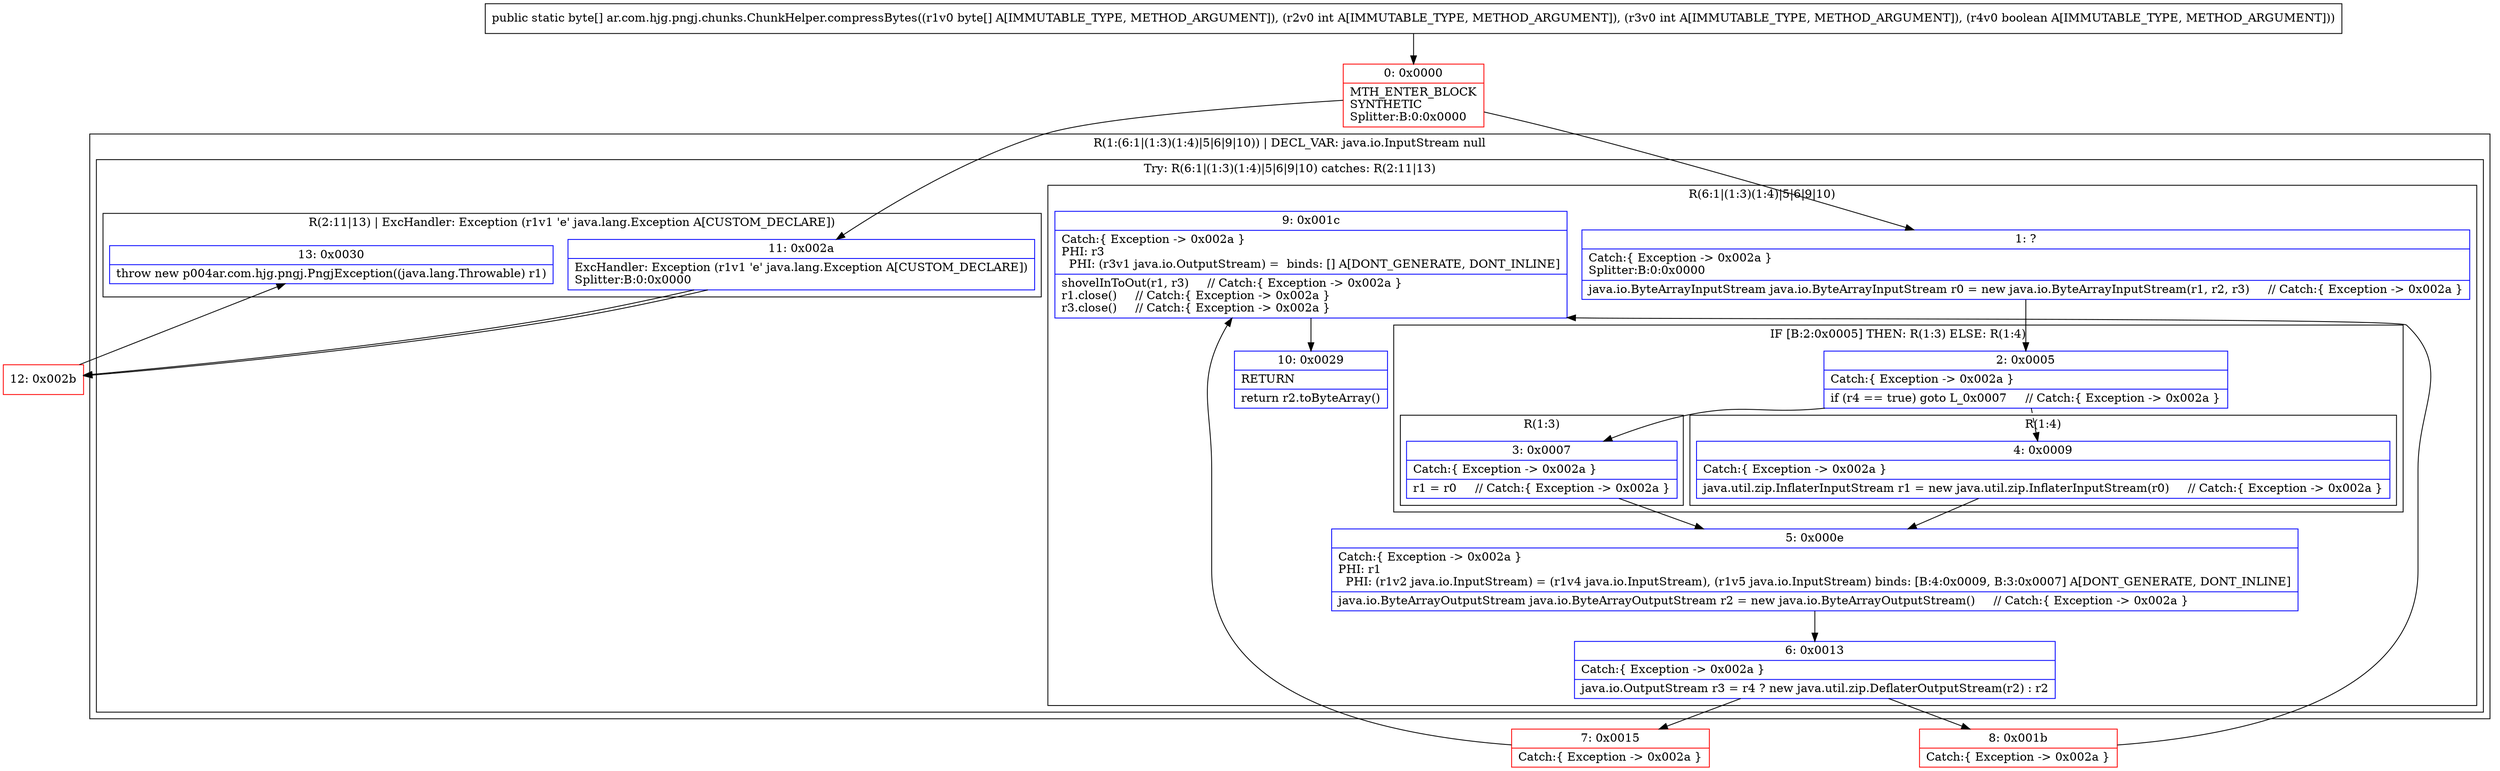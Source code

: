 digraph "CFG forar.com.hjg.pngj.chunks.ChunkHelper.compressBytes([BIIZ)[B" {
subgraph cluster_Region_1922273260 {
label = "R(1:(6:1|(1:3)(1:4)|5|6|9|10)) | DECL_VAR: java.io.InputStream null\l";
node [shape=record,color=blue];
subgraph cluster_TryCatchRegion_1528178904 {
label = "Try: R(6:1|(1:3)(1:4)|5|6|9|10) catches: R(2:11|13)";
node [shape=record,color=blue];
subgraph cluster_Region_783459963 {
label = "R(6:1|(1:3)(1:4)|5|6|9|10)";
node [shape=record,color=blue];
Node_1 [shape=record,label="{1\:\ ?|Catch:\{ Exception \-\> 0x002a \}\lSplitter:B:0:0x0000\l|java.io.ByteArrayInputStream java.io.ByteArrayInputStream r0 = new java.io.ByteArrayInputStream(r1, r2, r3)     \/\/ Catch:\{ Exception \-\> 0x002a \}\l}"];
subgraph cluster_IfRegion_1897601482 {
label = "IF [B:2:0x0005] THEN: R(1:3) ELSE: R(1:4)";
node [shape=record,color=blue];
Node_2 [shape=record,label="{2\:\ 0x0005|Catch:\{ Exception \-\> 0x002a \}\l|if (r4 == true) goto L_0x0007     \/\/ Catch:\{ Exception \-\> 0x002a \}\l}"];
subgraph cluster_Region_960149998 {
label = "R(1:3)";
node [shape=record,color=blue];
Node_3 [shape=record,label="{3\:\ 0x0007|Catch:\{ Exception \-\> 0x002a \}\l|r1 = r0     \/\/ Catch:\{ Exception \-\> 0x002a \}\l}"];
}
subgraph cluster_Region_2112166809 {
label = "R(1:4)";
node [shape=record,color=blue];
Node_4 [shape=record,label="{4\:\ 0x0009|Catch:\{ Exception \-\> 0x002a \}\l|java.util.zip.InflaterInputStream r1 = new java.util.zip.InflaterInputStream(r0)     \/\/ Catch:\{ Exception \-\> 0x002a \}\l}"];
}
}
Node_5 [shape=record,label="{5\:\ 0x000e|Catch:\{ Exception \-\> 0x002a \}\lPHI: r1 \l  PHI: (r1v2 java.io.InputStream) = (r1v4 java.io.InputStream), (r1v5 java.io.InputStream) binds: [B:4:0x0009, B:3:0x0007] A[DONT_GENERATE, DONT_INLINE]\l|java.io.ByteArrayOutputStream java.io.ByteArrayOutputStream r2 = new java.io.ByteArrayOutputStream()     \/\/ Catch:\{ Exception \-\> 0x002a \}\l}"];
Node_6 [shape=record,label="{6\:\ 0x0013|Catch:\{ Exception \-\> 0x002a \}\l|java.io.OutputStream r3 = r4 ? new java.util.zip.DeflaterOutputStream(r2) : r2\l}"];
Node_9 [shape=record,label="{9\:\ 0x001c|Catch:\{ Exception \-\> 0x002a \}\lPHI: r3 \l  PHI: (r3v1 java.io.OutputStream) =  binds: [] A[DONT_GENERATE, DONT_INLINE]\l|shovelInToOut(r1, r3)     \/\/ Catch:\{ Exception \-\> 0x002a \}\lr1.close()     \/\/ Catch:\{ Exception \-\> 0x002a \}\lr3.close()     \/\/ Catch:\{ Exception \-\> 0x002a \}\l}"];
Node_10 [shape=record,label="{10\:\ 0x0029|RETURN\l|return r2.toByteArray()\l}"];
}
subgraph cluster_Region_27265906 {
label = "R(2:11|13) | ExcHandler: Exception (r1v1 'e' java.lang.Exception A[CUSTOM_DECLARE])\l";
node [shape=record,color=blue];
Node_11 [shape=record,label="{11\:\ 0x002a|ExcHandler: Exception (r1v1 'e' java.lang.Exception A[CUSTOM_DECLARE])\lSplitter:B:0:0x0000\l}"];
Node_13 [shape=record,label="{13\:\ 0x0030|throw new p004ar.com.hjg.pngj.PngjException((java.lang.Throwable) r1)\l}"];
}
}
}
subgraph cluster_Region_27265906 {
label = "R(2:11|13) | ExcHandler: Exception (r1v1 'e' java.lang.Exception A[CUSTOM_DECLARE])\l";
node [shape=record,color=blue];
Node_11 [shape=record,label="{11\:\ 0x002a|ExcHandler: Exception (r1v1 'e' java.lang.Exception A[CUSTOM_DECLARE])\lSplitter:B:0:0x0000\l}"];
Node_13 [shape=record,label="{13\:\ 0x0030|throw new p004ar.com.hjg.pngj.PngjException((java.lang.Throwable) r1)\l}"];
}
Node_0 [shape=record,color=red,label="{0\:\ 0x0000|MTH_ENTER_BLOCK\lSYNTHETIC\lSplitter:B:0:0x0000\l}"];
Node_7 [shape=record,color=red,label="{7\:\ 0x0015|Catch:\{ Exception \-\> 0x002a \}\l}"];
Node_8 [shape=record,color=red,label="{8\:\ 0x001b|Catch:\{ Exception \-\> 0x002a \}\l}"];
Node_12 [shape=record,color=red,label="{12\:\ 0x002b}"];
MethodNode[shape=record,label="{public static byte[] ar.com.hjg.pngj.chunks.ChunkHelper.compressBytes((r1v0 byte[] A[IMMUTABLE_TYPE, METHOD_ARGUMENT]), (r2v0 int A[IMMUTABLE_TYPE, METHOD_ARGUMENT]), (r3v0 int A[IMMUTABLE_TYPE, METHOD_ARGUMENT]), (r4v0 boolean A[IMMUTABLE_TYPE, METHOD_ARGUMENT])) }"];
MethodNode -> Node_0;
Node_1 -> Node_2;
Node_2 -> Node_3;
Node_2 -> Node_4[style=dashed];
Node_3 -> Node_5;
Node_4 -> Node_5;
Node_5 -> Node_6;
Node_6 -> Node_7;
Node_6 -> Node_8;
Node_9 -> Node_10;
Node_11 -> Node_12;
Node_11 -> Node_12;
Node_0 -> Node_1;
Node_0 -> Node_11;
Node_7 -> Node_9;
Node_8 -> Node_9;
Node_12 -> Node_13;
}

